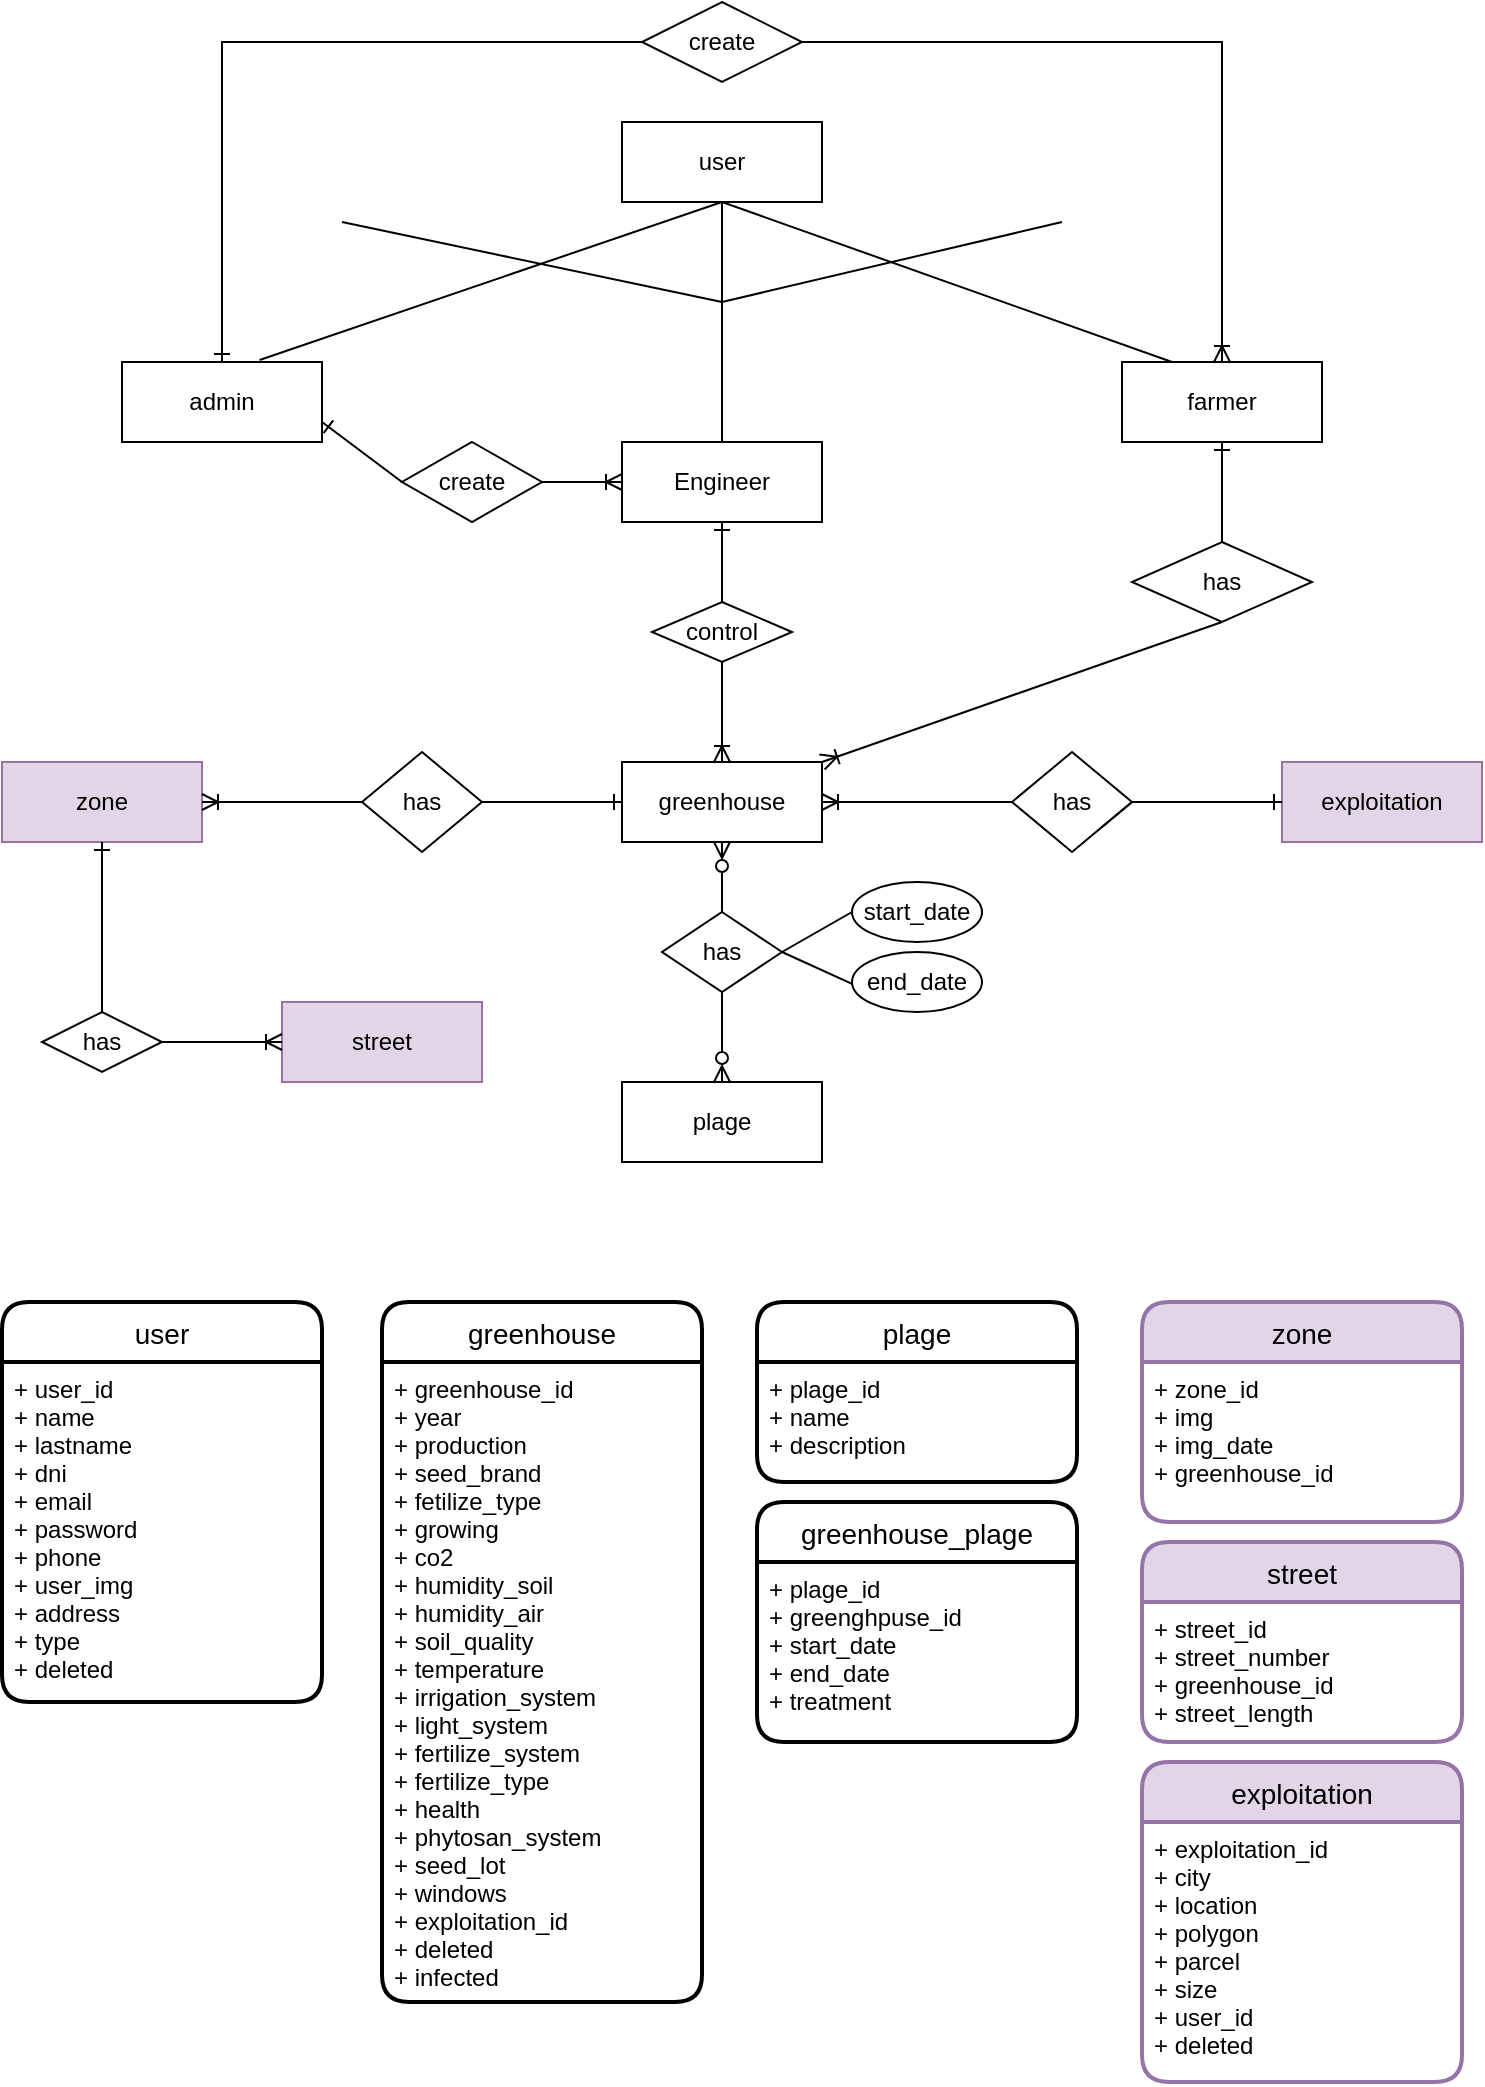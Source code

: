 <mxfile version="18.1.2" type="device"><diagram id="n8cgmo0atmVfBsukxDb2" name="Page-1"><mxGraphModel dx="1278" dy="547" grid="1" gridSize="10" guides="1" tooltips="1" connect="1" arrows="1" fold="1" page="1" pageScale="1" pageWidth="827" pageHeight="1169" math="0" shadow="0"><root><mxCell id="0"/><mxCell id="1" parent="0"/><mxCell id="I7blfvTnlnXLCdQbs302-5" style="rounded=0;orthogonalLoop=1;jettySize=auto;html=1;endArrow=none;endFill=0;entryX=0.688;entryY=-0.025;entryDx=0;entryDy=0;entryPerimeter=0;exitX=0.5;exitY=1;exitDx=0;exitDy=0;" parent="1" source="I7blfvTnlnXLCdQbs302-1" target="I7blfvTnlnXLCdQbs302-4" edge="1"><mxGeometry relative="1" as="geometry"><mxPoint x="240" y="290" as="targetPoint"/><mxPoint x="380" y="120" as="sourcePoint"/></mxGeometry></mxCell><mxCell id="I7blfvTnlnXLCdQbs302-7" style="edgeStyle=none;rounded=0;orthogonalLoop=1;jettySize=auto;html=1;exitX=0.5;exitY=1;exitDx=0;exitDy=0;entryX=0.25;entryY=0;entryDx=0;entryDy=0;endArrow=none;endFill=0;" parent="1" source="I7blfvTnlnXLCdQbs302-1" target="I7blfvTnlnXLCdQbs302-3" edge="1"><mxGeometry relative="1" as="geometry"/></mxCell><mxCell id="QYH8kY9LZHORfzVn1pW_-23" style="edgeStyle=none;rounded=0;orthogonalLoop=1;jettySize=auto;html=1;exitX=0.5;exitY=1;exitDx=0;exitDy=0;entryX=0.5;entryY=0;entryDx=0;entryDy=0;endArrow=none;endFill=0;" parent="1" source="I7blfvTnlnXLCdQbs302-1" target="I7blfvTnlnXLCdQbs302-2" edge="1"><mxGeometry relative="1" as="geometry"/></mxCell><mxCell id="I7blfvTnlnXLCdQbs302-1" value="user" style="whiteSpace=wrap;html=1;align=center;" parent="1" vertex="1"><mxGeometry x="330" y="120" width="100" height="40" as="geometry"/></mxCell><mxCell id="QYH8kY9LZHORfzVn1pW_-1" style="rounded=0;orthogonalLoop=1;jettySize=auto;html=1;exitX=0.5;exitY=1;exitDx=0;exitDy=0;endArrow=ERoneToMany;endFill=0;" parent="1" source="QYH8kY9LZHORfzVn1pW_-2" edge="1"><mxGeometry relative="1" as="geometry"><mxPoint x="380" y="440" as="targetPoint"/></mxGeometry></mxCell><mxCell id="I7blfvTnlnXLCdQbs302-2" value="Engineer" style="whiteSpace=wrap;html=1;align=center;" parent="1" vertex="1"><mxGeometry x="330" y="280" width="100" height="40" as="geometry"/></mxCell><mxCell id="I7blfvTnlnXLCdQbs302-3" value="farmer" style="whiteSpace=wrap;html=1;align=center;" parent="1" vertex="1"><mxGeometry x="580" y="240" width="100" height="40" as="geometry"/></mxCell><mxCell id="I7blfvTnlnXLCdQbs302-4" value="admin" style="whiteSpace=wrap;html=1;align=center;" parent="1" vertex="1"><mxGeometry x="80" y="240" width="100" height="40" as="geometry"/></mxCell><mxCell id="I7blfvTnlnXLCdQbs302-9" value="" style="endArrow=none;html=1;rounded=0;" parent="1" edge="1"><mxGeometry relative="1" as="geometry"><mxPoint x="190" y="170" as="sourcePoint"/><mxPoint x="380" y="210" as="targetPoint"/></mxGeometry></mxCell><mxCell id="I7blfvTnlnXLCdQbs302-10" value="" style="endArrow=none;html=1;rounded=0;" parent="1" edge="1"><mxGeometry relative="1" as="geometry"><mxPoint x="380" y="210" as="sourcePoint"/><mxPoint x="550" y="170" as="targetPoint"/></mxGeometry></mxCell><mxCell id="I7blfvTnlnXLCdQbs302-13" style="edgeStyle=none;rounded=0;orthogonalLoop=1;jettySize=auto;html=1;exitX=0;exitY=0.5;exitDx=0;exitDy=0;entryX=1;entryY=0.75;entryDx=0;entryDy=0;endArrow=ERone;endFill=0;" parent="1" source="I7blfvTnlnXLCdQbs302-11" target="I7blfvTnlnXLCdQbs302-4" edge="1"><mxGeometry relative="1" as="geometry"/></mxCell><mxCell id="I7blfvTnlnXLCdQbs302-14" style="edgeStyle=none;rounded=0;orthogonalLoop=1;jettySize=auto;html=1;exitX=1;exitY=0.5;exitDx=0;exitDy=0;entryX=0;entryY=0.5;entryDx=0;entryDy=0;endArrow=ERoneToMany;endFill=0;" parent="1" source="I7blfvTnlnXLCdQbs302-11" target="I7blfvTnlnXLCdQbs302-2" edge="1"><mxGeometry relative="1" as="geometry"/></mxCell><mxCell id="I7blfvTnlnXLCdQbs302-11" value="create" style="shape=rhombus;perimeter=rhombusPerimeter;whiteSpace=wrap;html=1;align=center;" parent="1" vertex="1"><mxGeometry x="220" y="280" width="70" height="40" as="geometry"/></mxCell><mxCell id="I7blfvTnlnXLCdQbs302-16" style="edgeStyle=none;rounded=0;orthogonalLoop=1;jettySize=auto;html=1;exitX=1;exitY=0.5;exitDx=0;exitDy=0;entryX=0.5;entryY=0;entryDx=0;entryDy=0;endArrow=ERoneToMany;endFill=0;" parent="1" source="I7blfvTnlnXLCdQbs302-12" target="I7blfvTnlnXLCdQbs302-3" edge="1"><mxGeometry relative="1" as="geometry"><Array as="points"><mxPoint x="630" y="80"/></Array></mxGeometry></mxCell><mxCell id="I7blfvTnlnXLCdQbs302-59" style="edgeStyle=none;rounded=0;orthogonalLoop=1;jettySize=auto;html=1;exitX=0;exitY=0.5;exitDx=0;exitDy=0;endArrow=ERone;endFill=0;entryX=0.5;entryY=0;entryDx=0;entryDy=0;" parent="1" source="I7blfvTnlnXLCdQbs302-12" target="I7blfvTnlnXLCdQbs302-4" edge="1"><mxGeometry relative="1" as="geometry"><mxPoint x="110" y="230" as="targetPoint"/><Array as="points"><mxPoint x="130" y="80"/></Array></mxGeometry></mxCell><mxCell id="I7blfvTnlnXLCdQbs302-12" value="create" style="shape=rhombus;perimeter=rhombusPerimeter;whiteSpace=wrap;html=1;align=center;" parent="1" vertex="1"><mxGeometry x="340" y="60" width="80" height="40" as="geometry"/></mxCell><mxCell id="I7blfvTnlnXLCdQbs302-24" value="exploitation" style="whiteSpace=wrap;html=1;align=center;fillColor=#e1d5e7;strokeColor=#9673a6;" parent="1" vertex="1"><mxGeometry x="660" y="440" width="100" height="40" as="geometry"/></mxCell><mxCell id="I7blfvTnlnXLCdQbs302-28" style="edgeStyle=none;rounded=0;orthogonalLoop=1;jettySize=auto;html=1;exitX=0.5;exitY=0;exitDx=0;exitDy=0;entryX=0.5;entryY=1;entryDx=0;entryDy=0;endArrow=ERone;endFill=0;" parent="1" source="I7blfvTnlnXLCdQbs302-25" target="I7blfvTnlnXLCdQbs302-3" edge="1"><mxGeometry relative="1" as="geometry"/></mxCell><mxCell id="I7blfvTnlnXLCdQbs302-29" style="edgeStyle=none;rounded=0;orthogonalLoop=1;jettySize=auto;html=1;exitX=0.5;exitY=1;exitDx=0;exitDy=0;entryX=1;entryY=0;entryDx=0;entryDy=0;endArrow=ERoneToMany;endFill=0;" parent="1" source="I7blfvTnlnXLCdQbs302-25" target="I7blfvTnlnXLCdQbs302-27" edge="1"><mxGeometry relative="1" as="geometry"/></mxCell><mxCell id="I7blfvTnlnXLCdQbs302-25" value="has" style="shape=rhombus;perimeter=rhombusPerimeter;whiteSpace=wrap;html=1;align=center;" parent="1" vertex="1"><mxGeometry x="585" y="330" width="90" height="40" as="geometry"/></mxCell><mxCell id="I7blfvTnlnXLCdQbs302-31" style="edgeStyle=none;rounded=0;orthogonalLoop=1;jettySize=auto;html=1;exitX=0;exitY=0.5;exitDx=0;exitDy=0;entryX=1;entryY=0.5;entryDx=0;entryDy=0;endArrow=ERoneToMany;endFill=0;" parent="1" source="I7blfvTnlnXLCdQbs302-26" target="I7blfvTnlnXLCdQbs302-27" edge="1"><mxGeometry relative="1" as="geometry"/></mxCell><mxCell id="I7blfvTnlnXLCdQbs302-61" style="edgeStyle=none;rounded=0;orthogonalLoop=1;jettySize=auto;html=1;exitX=1;exitY=0.5;exitDx=0;exitDy=0;entryX=0;entryY=0.5;entryDx=0;entryDy=0;endArrow=ERone;endFill=0;" parent="1" source="I7blfvTnlnXLCdQbs302-26" target="I7blfvTnlnXLCdQbs302-24" edge="1"><mxGeometry relative="1" as="geometry"/></mxCell><mxCell id="I7blfvTnlnXLCdQbs302-26" value="has" style="shape=rhombus;perimeter=rhombusPerimeter;whiteSpace=wrap;html=1;align=center;" parent="1" vertex="1"><mxGeometry x="525" y="435" width="60" height="50" as="geometry"/></mxCell><mxCell id="I7blfvTnlnXLCdQbs302-27" value="greenhouse" style="whiteSpace=wrap;html=1;align=center;" parent="1" vertex="1"><mxGeometry x="330" y="440" width="100" height="40" as="geometry"/></mxCell><mxCell id="I7blfvTnlnXLCdQbs302-32" value="zone" style="whiteSpace=wrap;html=1;align=center;fillColor=#e1d5e7;strokeColor=#9673a6;" parent="1" vertex="1"><mxGeometry x="20" y="440" width="100" height="40" as="geometry"/></mxCell><mxCell id="I7blfvTnlnXLCdQbs302-34" value="street" style="whiteSpace=wrap;html=1;align=center;fillColor=#e1d5e7;strokeColor=#9673a6;" parent="1" vertex="1"><mxGeometry x="160" y="560" width="100" height="40" as="geometry"/></mxCell><mxCell id="I7blfvTnlnXLCdQbs302-37" style="edgeStyle=none;rounded=0;orthogonalLoop=1;jettySize=auto;html=1;exitX=1;exitY=0.5;exitDx=0;exitDy=0;entryX=0;entryY=0.5;entryDx=0;entryDy=0;endArrow=ERone;endFill=0;" parent="1" source="I7blfvTnlnXLCdQbs302-35" target="I7blfvTnlnXLCdQbs302-27" edge="1"><mxGeometry relative="1" as="geometry"/></mxCell><mxCell id="I7blfvTnlnXLCdQbs302-38" style="edgeStyle=none;rounded=0;orthogonalLoop=1;jettySize=auto;html=1;exitX=0;exitY=0.5;exitDx=0;exitDy=0;entryX=1;entryY=0.5;entryDx=0;entryDy=0;endArrow=ERoneToMany;endFill=0;" parent="1" source="I7blfvTnlnXLCdQbs302-35" target="I7blfvTnlnXLCdQbs302-32" edge="1"><mxGeometry relative="1" as="geometry"/></mxCell><mxCell id="I7blfvTnlnXLCdQbs302-35" value="has" style="shape=rhombus;perimeter=rhombusPerimeter;whiteSpace=wrap;html=1;align=center;" parent="1" vertex="1"><mxGeometry x="200" y="435" width="60" height="50" as="geometry"/></mxCell><mxCell id="I7blfvTnlnXLCdQbs302-41" style="edgeStyle=none;rounded=0;orthogonalLoop=1;jettySize=auto;html=1;exitX=1;exitY=0.5;exitDx=0;exitDy=0;entryX=0;entryY=0.5;entryDx=0;entryDy=0;endArrow=ERoneToMany;endFill=0;" parent="1" source="I7blfvTnlnXLCdQbs302-36" target="I7blfvTnlnXLCdQbs302-34" edge="1"><mxGeometry relative="1" as="geometry"/></mxCell><mxCell id="I7blfvTnlnXLCdQbs302-62" style="edgeStyle=none;rounded=0;orthogonalLoop=1;jettySize=auto;html=1;exitX=0.5;exitY=0;exitDx=0;exitDy=0;entryX=0.5;entryY=1;entryDx=0;entryDy=0;endArrow=ERone;endFill=0;" parent="1" source="I7blfvTnlnXLCdQbs302-36" target="I7blfvTnlnXLCdQbs302-32" edge="1"><mxGeometry relative="1" as="geometry"/></mxCell><mxCell id="I7blfvTnlnXLCdQbs302-36" value="has" style="shape=rhombus;perimeter=rhombusPerimeter;whiteSpace=wrap;html=1;align=center;" parent="1" vertex="1"><mxGeometry x="40" y="565" width="60" height="30" as="geometry"/></mxCell><mxCell id="I7blfvTnlnXLCdQbs302-43" value="user" style="swimlane;childLayout=stackLayout;horizontal=1;startSize=30;horizontalStack=0;rounded=1;fontSize=14;fontStyle=0;strokeWidth=2;resizeParent=0;resizeLast=1;shadow=0;dashed=0;align=center;" parent="1" vertex="1"><mxGeometry x="20" y="710" width="160" height="200" as="geometry"/></mxCell><mxCell id="I7blfvTnlnXLCdQbs302-44" value="+ user_id&#10;+ name&#10;+ lastname&#10;+ dni&#10;+ email&#10;+ password&#10;+ phone&#10;+ user_img&#10;+ address&#10;+ type&#10;+ deleted&#10;&#10;" style="align=left;strokeColor=none;fillColor=none;spacingLeft=4;fontSize=12;verticalAlign=top;resizable=0;rotatable=0;part=1;" parent="I7blfvTnlnXLCdQbs302-43" vertex="1"><mxGeometry y="30" width="160" height="170" as="geometry"/></mxCell><mxCell id="I7blfvTnlnXLCdQbs302-46" value="exploitation" style="swimlane;childLayout=stackLayout;horizontal=1;startSize=30;horizontalStack=0;rounded=1;fontSize=14;fontStyle=0;strokeWidth=2;resizeParent=0;resizeLast=1;shadow=0;dashed=0;align=center;fillColor=#e1d5e7;strokeColor=#9673a6;" parent="1" vertex="1"><mxGeometry x="590" y="940" width="160" height="160" as="geometry"/></mxCell><mxCell id="I7blfvTnlnXLCdQbs302-47" value="+ exploitation_id&#10;+ city&#10;+ location &#10;+ polygon&#10;+ parcel&#10;+ size&#10;+ user_id&#10;+ deleted" style="align=left;strokeColor=none;fillColor=none;spacingLeft=4;fontSize=12;verticalAlign=top;resizable=0;rotatable=0;part=1;" parent="I7blfvTnlnXLCdQbs302-46" vertex="1"><mxGeometry y="30" width="160" height="130" as="geometry"/></mxCell><mxCell id="I7blfvTnlnXLCdQbs302-48" style="edgeStyle=none;rounded=0;orthogonalLoop=1;jettySize=auto;html=1;exitX=0.75;exitY=0;exitDx=0;exitDy=0;endArrow=none;endFill=0;" parent="I7blfvTnlnXLCdQbs302-46" source="I7blfvTnlnXLCdQbs302-47" target="I7blfvTnlnXLCdQbs302-47" edge="1"><mxGeometry relative="1" as="geometry"/></mxCell><mxCell id="I7blfvTnlnXLCdQbs302-49" style="edgeStyle=none;rounded=0;orthogonalLoop=1;jettySize=auto;html=1;exitX=0.5;exitY=1;exitDx=0;exitDy=0;endArrow=none;endFill=0;" parent="I7blfvTnlnXLCdQbs302-46" source="I7blfvTnlnXLCdQbs302-47" target="I7blfvTnlnXLCdQbs302-47" edge="1"><mxGeometry relative="1" as="geometry"/></mxCell><mxCell id="I7blfvTnlnXLCdQbs302-50" value="greenhouse" style="swimlane;childLayout=stackLayout;horizontal=1;startSize=30;horizontalStack=0;rounded=1;fontSize=14;fontStyle=0;strokeWidth=2;resizeParent=0;resizeLast=1;shadow=0;dashed=0;align=center;" parent="1" vertex="1"><mxGeometry x="210" y="710" width="160" height="350" as="geometry"/></mxCell><mxCell id="I7blfvTnlnXLCdQbs302-51" value="+ greenhouse_id&#10;+ year&#10;+ production&#10;+ seed_brand&#10;+ fetilize_type&#10;+ growing&#10;+ co2&#10;+ humidity_soil&#10;+ humidity_air&#10;+ soil_quality&#10;+ temperature&#10;+ irrigation_system&#10;+ light_system&#10;+ fertilize_system&#10;+ fertilize_type&#10;+ health&#10;+ phytosan_system&#10;+ seed_lot&#10;+ windows&#10;+ exploitation_id&#10;+ deleted&#10;+ infected" style="align=left;strokeColor=none;fillColor=none;spacingLeft=4;fontSize=12;verticalAlign=top;resizable=0;rotatable=0;part=1;" parent="I7blfvTnlnXLCdQbs302-50" vertex="1"><mxGeometry y="30" width="160" height="320" as="geometry"/></mxCell><mxCell id="I7blfvTnlnXLCdQbs302-53" value="zone" style="swimlane;childLayout=stackLayout;horizontal=1;startSize=30;horizontalStack=0;rounded=1;fontSize=14;fontStyle=0;strokeWidth=2;resizeParent=0;resizeLast=1;shadow=0;dashed=0;align=center;fillColor=#e1d5e7;strokeColor=#9673a6;" parent="1" vertex="1"><mxGeometry x="590" y="710" width="160" height="110" as="geometry"/></mxCell><mxCell id="I7blfvTnlnXLCdQbs302-54" value="+ zone_id&#10;+ img&#10;+ img_date&#10;+ greenhouse_id" style="align=left;strokeColor=none;fillColor=none;spacingLeft=4;fontSize=12;verticalAlign=top;resizable=0;rotatable=0;part=1;" parent="I7blfvTnlnXLCdQbs302-53" vertex="1"><mxGeometry y="30" width="160" height="80" as="geometry"/></mxCell><mxCell id="I7blfvTnlnXLCdQbs302-55" value="street" style="swimlane;childLayout=stackLayout;horizontal=1;startSize=30;horizontalStack=0;rounded=1;fontSize=14;fontStyle=0;strokeWidth=2;resizeParent=0;resizeLast=1;shadow=0;dashed=0;align=center;fillColor=#e1d5e7;strokeColor=#9673a6;" parent="1" vertex="1"><mxGeometry x="590" y="830" width="160" height="100" as="geometry"/></mxCell><mxCell id="I7blfvTnlnXLCdQbs302-56" value="+ street_id&#10;+ street_number&#10;+ greenhouse_id&#10;+ street_length&#10;" style="align=left;strokeColor=none;fillColor=none;spacingLeft=4;fontSize=12;verticalAlign=top;resizable=0;rotatable=0;part=1;" parent="I7blfvTnlnXLCdQbs302-55" vertex="1"><mxGeometry y="30" width="160" height="70" as="geometry"/></mxCell><mxCell id="QYH8kY9LZHORfzVn1pW_-3" style="edgeStyle=none;rounded=0;orthogonalLoop=1;jettySize=auto;html=1;exitX=0.5;exitY=0;exitDx=0;exitDy=0;entryX=0.5;entryY=1;entryDx=0;entryDy=0;endArrow=ERone;endFill=0;" parent="1" source="QYH8kY9LZHORfzVn1pW_-2" target="I7blfvTnlnXLCdQbs302-2" edge="1"><mxGeometry relative="1" as="geometry"/></mxCell><mxCell id="QYH8kY9LZHORfzVn1pW_-2" value="control&lt;br&gt;" style="shape=rhombus;perimeter=rhombusPerimeter;whiteSpace=wrap;html=1;align=center;" parent="1" vertex="1"><mxGeometry x="345" y="360" width="70" height="30" as="geometry"/></mxCell><mxCell id="QYH8kY9LZHORfzVn1pW_-4" value="plage" style="whiteSpace=wrap;html=1;align=center;" parent="1" vertex="1"><mxGeometry x="330" y="600" width="100" height="40" as="geometry"/></mxCell><mxCell id="QYH8kY9LZHORfzVn1pW_-7" style="edgeStyle=none;rounded=0;orthogonalLoop=1;jettySize=auto;html=1;exitX=0.5;exitY=1;exitDx=0;exitDy=0;entryX=0.5;entryY=0;entryDx=0;entryDy=0;endArrow=ERzeroToMany;endFill=0;" parent="1" source="QYH8kY9LZHORfzVn1pW_-5" target="QYH8kY9LZHORfzVn1pW_-4" edge="1"><mxGeometry relative="1" as="geometry"/></mxCell><mxCell id="QYH8kY9LZHORfzVn1pW_-8" style="edgeStyle=none;rounded=0;orthogonalLoop=1;jettySize=auto;html=1;exitX=0.5;exitY=0;exitDx=0;exitDy=0;endArrow=ERzeroToMany;endFill=0;" parent="1" source="QYH8kY9LZHORfzVn1pW_-5" target="I7blfvTnlnXLCdQbs302-27" edge="1"><mxGeometry relative="1" as="geometry"/></mxCell><mxCell id="QYH8kY9LZHORfzVn1pW_-5" value="has" style="shape=rhombus;perimeter=rhombusPerimeter;whiteSpace=wrap;html=1;align=center;" parent="1" vertex="1"><mxGeometry x="350" y="515" width="60" height="40" as="geometry"/></mxCell><mxCell id="QYH8kY9LZHORfzVn1pW_-9" value="plage" style="swimlane;childLayout=stackLayout;horizontal=1;startSize=30;horizontalStack=0;rounded=1;fontSize=14;fontStyle=0;strokeWidth=2;resizeParent=0;resizeLast=1;shadow=0;dashed=0;align=center;" parent="1" vertex="1"><mxGeometry x="397.5" y="710" width="160" height="90" as="geometry"/></mxCell><mxCell id="QYH8kY9LZHORfzVn1pW_-10" value="+ plage_id&#10;+ name&#10;+ description&#10;" style="align=left;strokeColor=none;fillColor=none;spacingLeft=4;fontSize=12;verticalAlign=top;resizable=0;rotatable=0;part=1;" parent="QYH8kY9LZHORfzVn1pW_-9" vertex="1"><mxGeometry y="30" width="160" height="60" as="geometry"/></mxCell><mxCell id="QYH8kY9LZHORfzVn1pW_-14" style="edgeStyle=none;rounded=0;orthogonalLoop=1;jettySize=auto;html=1;exitX=0;exitY=0.5;exitDx=0;exitDy=0;entryX=1;entryY=0.5;entryDx=0;entryDy=0;endArrow=none;endFill=0;" parent="1" source="QYH8kY9LZHORfzVn1pW_-11" target="QYH8kY9LZHORfzVn1pW_-5" edge="1"><mxGeometry relative="1" as="geometry"/></mxCell><mxCell id="QYH8kY9LZHORfzVn1pW_-11" value="start_date&lt;br&gt;" style="ellipse;whiteSpace=wrap;html=1;align=center;" parent="1" vertex="1"><mxGeometry x="445" y="500" width="65" height="30" as="geometry"/></mxCell><mxCell id="QYH8kY9LZHORfzVn1pW_-13" style="edgeStyle=none;rounded=0;orthogonalLoop=1;jettySize=auto;html=1;exitX=0;exitY=0;exitDx=0;exitDy=0;entryX=1;entryY=0.5;entryDx=0;entryDy=0;endArrow=none;endFill=0;" parent="1" target="QYH8kY9LZHORfzVn1pW_-5" edge="1"><mxGeometry relative="1" as="geometry"><mxPoint x="454.365" y="555.209" as="sourcePoint"/></mxGeometry></mxCell><mxCell id="QYH8kY9LZHORfzVn1pW_-15" value="greenhouse_plage" style="swimlane;childLayout=stackLayout;horizontal=1;startSize=30;horizontalStack=0;rounded=1;fontSize=14;fontStyle=0;strokeWidth=2;resizeParent=0;resizeLast=1;shadow=0;dashed=0;align=center;" parent="1" vertex="1"><mxGeometry x="397.5" y="810" width="160" height="120" as="geometry"/></mxCell><mxCell id="QYH8kY9LZHORfzVn1pW_-16" value="+ plage_id&#10;+ greenghpuse_id&#10;+ start_date&#10;+ end_date&#10;+ treatment" style="align=left;strokeColor=none;fillColor=none;spacingLeft=4;fontSize=12;verticalAlign=top;resizable=0;rotatable=0;part=1;" parent="QYH8kY9LZHORfzVn1pW_-15" vertex="1"><mxGeometry y="30" width="160" height="90" as="geometry"/></mxCell><mxCell id="QYH8kY9LZHORfzVn1pW_-17" style="edgeStyle=none;rounded=0;orthogonalLoop=1;jettySize=auto;html=1;exitX=0.25;exitY=0;exitDx=0;exitDy=0;entryX=0.75;entryY=0;entryDx=0;entryDy=0;endArrow=none;endFill=0;" parent="1" source="I7blfvTnlnXLCdQbs302-27" target="I7blfvTnlnXLCdQbs302-27" edge="1"><mxGeometry relative="1" as="geometry"/></mxCell><mxCell id="QYH8kY9LZHORfzVn1pW_-21" value="end_date" style="ellipse;whiteSpace=wrap;html=1;align=center;" parent="1" vertex="1"><mxGeometry x="445" y="535" width="65" height="30" as="geometry"/></mxCell><mxCell id="QYH8kY9LZHORfzVn1pW_-22" style="edgeStyle=none;rounded=0;orthogonalLoop=1;jettySize=auto;html=1;exitX=1;exitY=1;exitDx=0;exitDy=0;entryX=1;entryY=0.5;entryDx=0;entryDy=0;endArrow=none;endFill=0;" parent="1" source="I7blfvTnlnXLCdQbs302-26" target="I7blfvTnlnXLCdQbs302-26" edge="1"><mxGeometry relative="1" as="geometry"/></mxCell></root></mxGraphModel></diagram></mxfile>